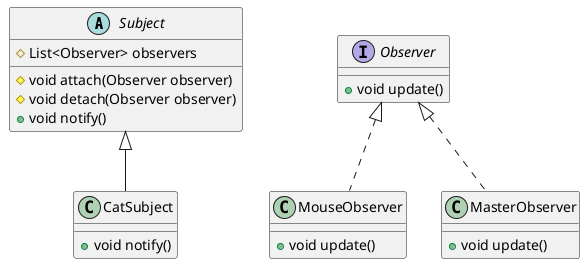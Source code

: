@startuml
'https://plantuml.com/class-diagram

abstract class Subject {
    # List<Observer> observers
    # void attach(Observer observer)
    # void detach(Observer observer)
    + void notify()
}

class CatSubject extends Subject{
    + void notify()
}

interface Observer{
    + void update()
}

class MouseObserver implements Observer{
    + void update()
}

class MasterObserver implements Observer {
    + void update()
}


@enduml